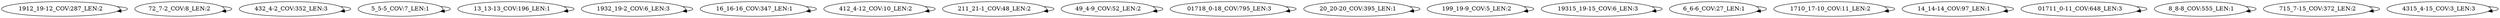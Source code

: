 digraph G {
    "1912_19-12_COV:287_LEN:2" -> "1912_19-12_COV:287_LEN:2";
    "72_7-2_COV:8_LEN:2" -> "72_7-2_COV:8_LEN:2";
    "432_4-2_COV:352_LEN:3" -> "432_4-2_COV:352_LEN:3";
    "5_5-5_COV:7_LEN:1" -> "5_5-5_COV:7_LEN:1";
    "13_13-13_COV:196_LEN:1" -> "13_13-13_COV:196_LEN:1";
    "1932_19-2_COV:6_LEN:3" -> "1932_19-2_COV:6_LEN:3";
    "16_16-16_COV:347_LEN:1" -> "16_16-16_COV:347_LEN:1";
    "412_4-12_COV:10_LEN:2" -> "412_4-12_COV:10_LEN:2";
    "211_21-1_COV:48_LEN:2" -> "211_21-1_COV:48_LEN:2";
    "49_4-9_COV:52_LEN:2" -> "49_4-9_COV:52_LEN:2";
    "01718_0-18_COV:795_LEN:3" -> "01718_0-18_COV:795_LEN:3";
    "20_20-20_COV:395_LEN:1" -> "20_20-20_COV:395_LEN:1";
    "199_19-9_COV:5_LEN:2" -> "199_19-9_COV:5_LEN:2";
    "19315_19-15_COV:6_LEN:3" -> "19315_19-15_COV:6_LEN:3";
    "6_6-6_COV:27_LEN:1" -> "6_6-6_COV:27_LEN:1";
    "1710_17-10_COV:11_LEN:2" -> "1710_17-10_COV:11_LEN:2";
    "14_14-14_COV:97_LEN:1" -> "14_14-14_COV:97_LEN:1";
    "01711_0-11_COV:648_LEN:3" -> "01711_0-11_COV:648_LEN:3";
    "8_8-8_COV:555_LEN:1" -> "8_8-8_COV:555_LEN:1";
    "715_7-15_COV:372_LEN:2" -> "715_7-15_COV:372_LEN:2";
    "4315_4-15_COV:3_LEN:3" -> "4315_4-15_COV:3_LEN:3";
}
